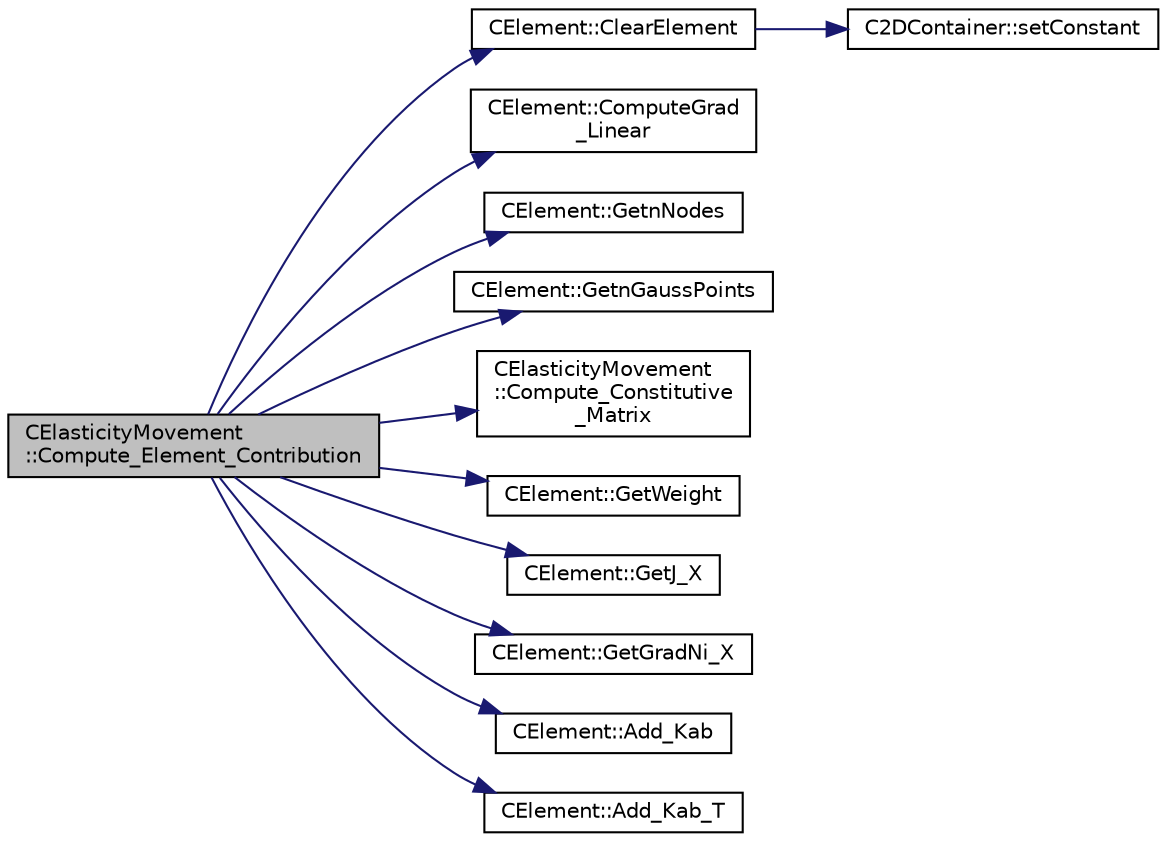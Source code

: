 digraph "CElasticityMovement::Compute_Element_Contribution"
{
  edge [fontname="Helvetica",fontsize="10",labelfontname="Helvetica",labelfontsize="10"];
  node [fontname="Helvetica",fontsize="10",shape=record];
  rankdir="LR";
  Node34 [label="CElasticityMovement\l::Compute_Element_Contribution",height=0.2,width=0.4,color="black", fillcolor="grey75", style="filled", fontcolor="black"];
  Node34 -> Node35 [color="midnightblue",fontsize="10",style="solid",fontname="Helvetica"];
  Node35 [label="CElement::ClearElement",height=0.2,width=0.4,color="black", fillcolor="white", style="filled",URL="$class_c_element.html#a34c043025dcb2d28b4800f93c9cd3184",tooltip="Sets matrices to 0. "];
  Node35 -> Node36 [color="midnightblue",fontsize="10",style="solid",fontname="Helvetica"];
  Node36 [label="C2DContainer::setConstant",height=0.2,width=0.4,color="black", fillcolor="white", style="filled",URL="$class_c2_d_container.html#ab9f8a545ab85abdd3291f0f65b4f411b",tooltip="Set value of all entries to \"value\". "];
  Node34 -> Node37 [color="midnightblue",fontsize="10",style="solid",fontname="Helvetica"];
  Node37 [label="CElement::ComputeGrad\l_Linear",height=0.2,width=0.4,color="black", fillcolor="white", style="filled",URL="$class_c_element.html#acff4750404c62c6b934cc1e66c3c0c91",tooltip="Set the value of the gradient of the shape functions wrt the reference configuration. "];
  Node34 -> Node38 [color="midnightblue",fontsize="10",style="solid",fontname="Helvetica"];
  Node38 [label="CElement::GetnNodes",height=0.2,width=0.4,color="black", fillcolor="white", style="filled",URL="$class_c_element.html#a87d13ba01e276d05b00b42caa1d5ee3c",tooltip="Retrieve the number of nodes of the element. "];
  Node34 -> Node39 [color="midnightblue",fontsize="10",style="solid",fontname="Helvetica"];
  Node39 [label="CElement::GetnGaussPoints",height=0.2,width=0.4,color="black", fillcolor="white", style="filled",URL="$class_c_element.html#ab069f4033f7ad4b13a049c7a69613659",tooltip="Retrieve the number of nodes of the element. "];
  Node34 -> Node40 [color="midnightblue",fontsize="10",style="solid",fontname="Helvetica"];
  Node40 [label="CElasticityMovement\l::Compute_Constitutive\l_Matrix",height=0.2,width=0.4,color="black", fillcolor="white", style="filled",URL="$class_c_elasticity_movement.html#adbaba546da3e0c5af450ea90c516acc6",tooltip="Compute the constitutive matrix in an element for mesh deformation problems. "];
  Node34 -> Node41 [color="midnightblue",fontsize="10",style="solid",fontname="Helvetica"];
  Node41 [label="CElement::GetWeight",height=0.2,width=0.4,color="black", fillcolor="white", style="filled",URL="$class_c_element.html#a0e93583f33a6c7c88ac8d0b916a1281f",tooltip="Get the weight of the corresponding Gaussian Point. "];
  Node34 -> Node42 [color="midnightblue",fontsize="10",style="solid",fontname="Helvetica"];
  Node42 [label="CElement::GetJ_X",height=0.2,width=0.4,color="black", fillcolor="white", style="filled",URL="$class_c_element.html#a852d0bd9bdb6149e51edb9eff51e2c0b",tooltip="Get the Jacobian respect to the reference configuration for the Gaussian Point iGauss. "];
  Node34 -> Node43 [color="midnightblue",fontsize="10",style="solid",fontname="Helvetica"];
  Node43 [label="CElement::GetGradNi_X",height=0.2,width=0.4,color="black", fillcolor="white", style="filled",URL="$class_c_element.html#a5a760b4757477a26b59a0dd05b27cf2a",tooltip="Retrieve the value of the gradient of the shape functions respect to the reference configuration..."];
  Node34 -> Node44 [color="midnightblue",fontsize="10",style="solid",fontname="Helvetica"];
  Node44 [label="CElement::Add_Kab",height=0.2,width=0.4,color="black", fillcolor="white", style="filled",URL="$class_c_element.html#adbd1cf6d55a7d37bafc8532888bd265a",tooltip="Add the value of a submatrix K relating nodes a and b, for the constitutive term. ..."];
  Node34 -> Node45 [color="midnightblue",fontsize="10",style="solid",fontname="Helvetica"];
  Node45 [label="CElement::Add_Kab_T",height=0.2,width=0.4,color="black", fillcolor="white", style="filled",URL="$class_c_element.html#ab103b4157761bc4389fb4b2a99e1b86b",tooltip="Add the value of a submatrix K relating nodes a and b, for the constitutive term (symmetric terms nee..."];
}
